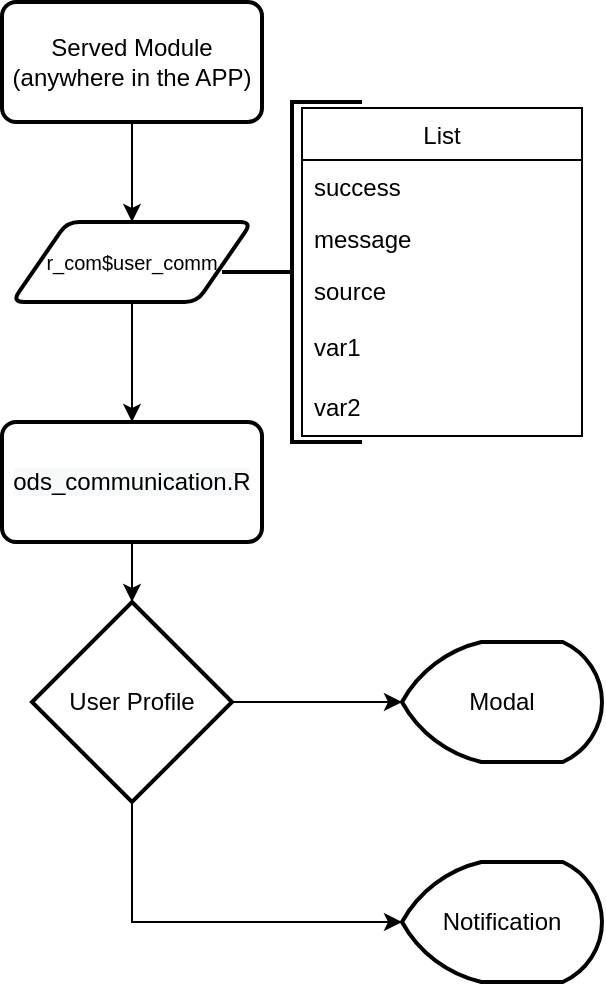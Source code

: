 <mxfile version="20.0.4" type="github">
  <diagram id="-lJuhSD0FuLQZpU4vF9l" name="Page-1">
    <mxGraphModel dx="786" dy="457" grid="1" gridSize="10" guides="1" tooltips="1" connect="1" arrows="1" fold="1" page="1" pageScale="1" pageWidth="850" pageHeight="1100" math="0" shadow="0">
      <root>
        <mxCell id="0" />
        <mxCell id="1" parent="0" />
        <mxCell id="sxpBB1kf01GbpWw2AaR--1" style="edgeStyle=orthogonalEdgeStyle;rounded=0;orthogonalLoop=1;jettySize=auto;html=1;exitX=0.5;exitY=1;exitDx=0;exitDy=0;fontSize=10;" edge="1" parent="1" source="sxpBB1kf01GbpWw2AaR--2" target="sxpBB1kf01GbpWw2AaR--4">
          <mxGeometry relative="1" as="geometry" />
        </mxCell>
        <mxCell id="sxpBB1kf01GbpWw2AaR--2" value="r_com$user_comm" style="shape=parallelogram;html=1;strokeWidth=2;perimeter=parallelogramPerimeter;whiteSpace=wrap;rounded=1;arcSize=12;size=0.23;fontSize=10;" vertex="1" parent="1">
          <mxGeometry x="365" y="190" width="120" height="40" as="geometry" />
        </mxCell>
        <mxCell id="sxpBB1kf01GbpWw2AaR--16" style="edgeStyle=orthogonalEdgeStyle;rounded=0;orthogonalLoop=1;jettySize=auto;html=1;entryX=0;entryY=0.5;entryDx=0;entryDy=0;entryPerimeter=0;" edge="1" parent="1" source="sxpBB1kf01GbpWw2AaR--17" target="sxpBB1kf01GbpWw2AaR--15">
          <mxGeometry relative="1" as="geometry">
            <mxPoint x="480" y="430" as="sourcePoint" />
          </mxGeometry>
        </mxCell>
        <mxCell id="sxpBB1kf01GbpWw2AaR--21" style="edgeStyle=orthogonalEdgeStyle;rounded=0;orthogonalLoop=1;jettySize=auto;html=1;exitX=0.5;exitY=1;exitDx=0;exitDy=0;entryX=0.5;entryY=0;entryDx=0;entryDy=0;entryPerimeter=0;" edge="1" parent="1" source="sxpBB1kf01GbpWw2AaR--4" target="sxpBB1kf01GbpWw2AaR--17">
          <mxGeometry relative="1" as="geometry" />
        </mxCell>
        <mxCell id="sxpBB1kf01GbpWw2AaR--4" value="&lt;span style=&quot;color: rgb(0, 0, 0); font-family: Helvetica; font-size: 12px; font-style: normal; font-variant-ligatures: normal; font-variant-caps: normal; font-weight: 400; letter-spacing: normal; orphans: 2; text-align: center; text-indent: 0px; text-transform: none; widows: 2; word-spacing: 0px; -webkit-text-stroke-width: 0px; background-color: rgb(248, 249, 250); text-decoration-thickness: initial; text-decoration-style: initial; text-decoration-color: initial; float: none; display: inline !important;&quot;&gt;ods_communication.R&lt;/span&gt;" style="rounded=1;whiteSpace=wrap;html=1;absoluteArcSize=1;arcSize=14;strokeWidth=2;" vertex="1" parent="1">
          <mxGeometry x="360" y="290" width="130" height="60" as="geometry" />
        </mxCell>
        <mxCell id="sxpBB1kf01GbpWw2AaR--7" style="edgeStyle=orthogonalEdgeStyle;rounded=0;orthogonalLoop=1;jettySize=auto;html=1;exitX=0.5;exitY=1;exitDx=0;exitDy=0;fontSize=10;" edge="1" parent="1" source="sxpBB1kf01GbpWw2AaR--9" target="sxpBB1kf01GbpWw2AaR--2">
          <mxGeometry relative="1" as="geometry" />
        </mxCell>
        <mxCell id="sxpBB1kf01GbpWw2AaR--9" value="Served Module&lt;br&gt;(anywhere in the APP)" style="rounded=1;whiteSpace=wrap;html=1;absoluteArcSize=1;arcSize=14;strokeWidth=2;" vertex="1" parent="1">
          <mxGeometry x="360" y="80" width="130" height="60" as="geometry" />
        </mxCell>
        <mxCell id="sxpBB1kf01GbpWw2AaR--15" value="Modal" style="strokeWidth=2;html=1;shape=mxgraph.flowchart.display;whiteSpace=wrap;" vertex="1" parent="1">
          <mxGeometry x="560" y="400" width="100" height="60" as="geometry" />
        </mxCell>
        <mxCell id="sxpBB1kf01GbpWw2AaR--20" style="edgeStyle=orthogonalEdgeStyle;rounded=0;orthogonalLoop=1;jettySize=auto;html=1;exitX=0.5;exitY=1;exitDx=0;exitDy=0;exitPerimeter=0;entryX=0;entryY=0.5;entryDx=0;entryDy=0;entryPerimeter=0;" edge="1" parent="1" source="sxpBB1kf01GbpWw2AaR--17" target="sxpBB1kf01GbpWw2AaR--19">
          <mxGeometry relative="1" as="geometry" />
        </mxCell>
        <mxCell id="sxpBB1kf01GbpWw2AaR--17" value="User Profile" style="strokeWidth=2;html=1;shape=mxgraph.flowchart.decision;whiteSpace=wrap;" vertex="1" parent="1">
          <mxGeometry x="375" y="380" width="100" height="100" as="geometry" />
        </mxCell>
        <mxCell id="sxpBB1kf01GbpWw2AaR--19" value="Notification" style="strokeWidth=2;html=1;shape=mxgraph.flowchart.display;whiteSpace=wrap;" vertex="1" parent="1">
          <mxGeometry x="560" y="510" width="100" height="60" as="geometry" />
        </mxCell>
        <mxCell id="sxpBB1kf01GbpWw2AaR--22" value="" style="strokeWidth=2;html=1;shape=mxgraph.flowchart.annotation_2;align=left;labelPosition=right;pointerEvents=1;" vertex="1" parent="1">
          <mxGeometry x="470" y="130" width="70" height="170" as="geometry" />
        </mxCell>
        <mxCell id="sxpBB1kf01GbpWw2AaR--23" value="List" style="swimlane;fontStyle=0;childLayout=stackLayout;horizontal=1;startSize=26;fillColor=none;horizontalStack=0;resizeParent=1;resizeParentMax=0;resizeLast=0;collapsible=1;marginBottom=0;" vertex="1" parent="1">
          <mxGeometry x="510" y="133" width="140" height="164" as="geometry">
            <mxRectangle x="510" y="133" width="60" height="30" as="alternateBounds" />
          </mxGeometry>
        </mxCell>
        <mxCell id="sxpBB1kf01GbpWw2AaR--24" value="success" style="text;strokeColor=none;fillColor=none;align=left;verticalAlign=top;spacingLeft=4;spacingRight=4;overflow=hidden;rotatable=0;points=[[0,0.5],[1,0.5]];portConstraint=eastwest;" vertex="1" parent="sxpBB1kf01GbpWw2AaR--23">
          <mxGeometry y="26" width="140" height="26" as="geometry" />
        </mxCell>
        <mxCell id="sxpBB1kf01GbpWw2AaR--25" value="message" style="text;strokeColor=none;fillColor=none;align=left;verticalAlign=top;spacingLeft=4;spacingRight=4;overflow=hidden;rotatable=0;points=[[0,0.5],[1,0.5]];portConstraint=eastwest;" vertex="1" parent="sxpBB1kf01GbpWw2AaR--23">
          <mxGeometry y="52" width="140" height="26" as="geometry" />
        </mxCell>
        <mxCell id="sxpBB1kf01GbpWw2AaR--26" value="source&#xa;" style="text;strokeColor=none;fillColor=none;align=left;verticalAlign=top;spacingLeft=4;spacingRight=4;overflow=hidden;rotatable=0;points=[[0,0.5],[1,0.5]];portConstraint=eastwest;" vertex="1" parent="sxpBB1kf01GbpWw2AaR--23">
          <mxGeometry y="78" width="140" height="26" as="geometry" />
        </mxCell>
        <mxCell id="sxpBB1kf01GbpWw2AaR--27" value="var1" style="text;strokeColor=none;fillColor=none;align=left;verticalAlign=middle;spacingLeft=4;spacingRight=4;overflow=hidden;points=[[0,0.5],[1,0.5]];portConstraint=eastwest;rotatable=0;" vertex="1" parent="sxpBB1kf01GbpWw2AaR--23">
          <mxGeometry y="104" width="140" height="30" as="geometry" />
        </mxCell>
        <mxCell id="sxpBB1kf01GbpWw2AaR--28" value="var2" style="text;strokeColor=none;fillColor=none;align=left;verticalAlign=middle;spacingLeft=4;spacingRight=4;overflow=hidden;points=[[0,0.5],[1,0.5]];portConstraint=eastwest;rotatable=0;" vertex="1" parent="sxpBB1kf01GbpWw2AaR--23">
          <mxGeometry y="134" width="140" height="30" as="geometry" />
        </mxCell>
      </root>
    </mxGraphModel>
  </diagram>
</mxfile>
